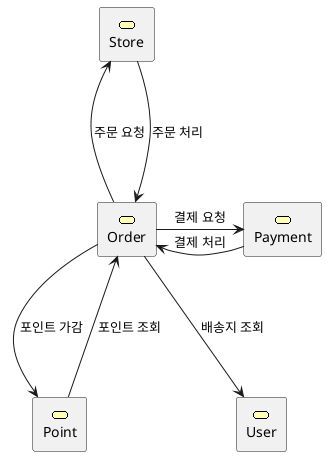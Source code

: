 @startuml archimate diagram

sprite $businessService jar:archimate/business-service

rectangle "Order" as orderService <<$businessService>>
rectangle "Payment" as paymentService <<$businessService>>
rectangle "Point" as pointService <<$businessService>>
rectangle "Store" as storeService <<$businessService>>
rectangle "User" as userService <<$businessService>>

orderService -right--> paymentService : 결제 요청
orderService -up--> storeService : 주문 요청
orderService -down--> pointService : 포인트 가감
orderService -down--> userService : 배송지 조회

paymentService -left--> orderService : 결제 처리

pointService --> orderService : 포인트 조회

storeService --> orderService : 주문 처리

@enduml